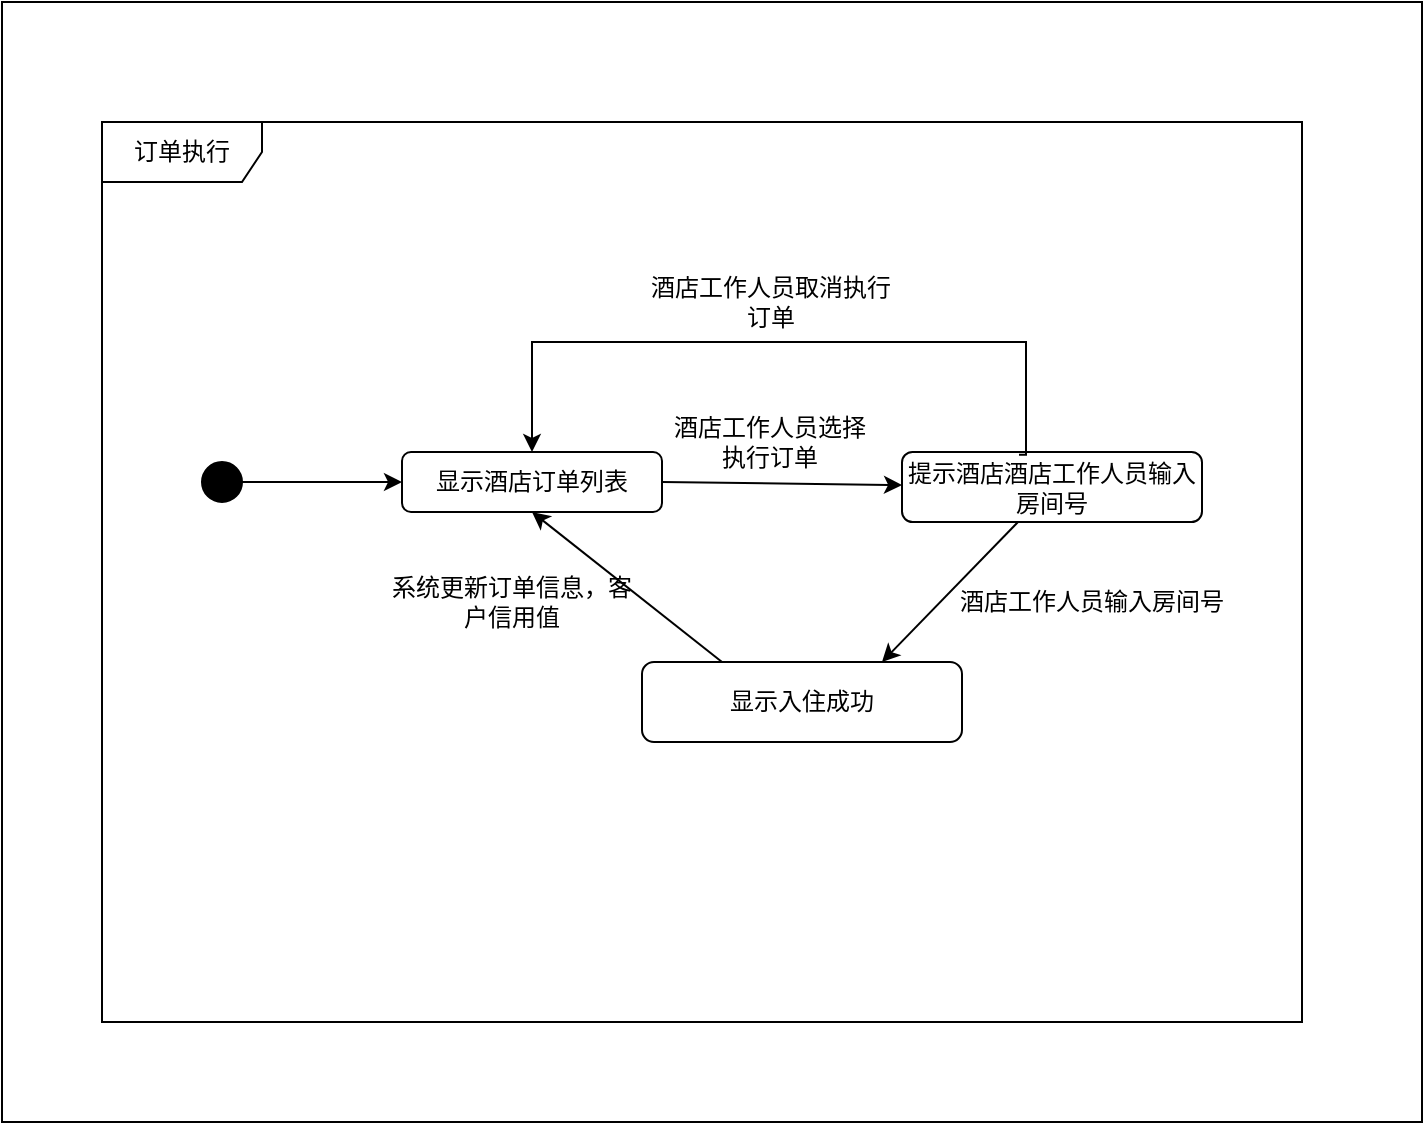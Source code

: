 <mxfile version="13.0.1" type="device"><diagram id="XmyENelYMt8AKMOP6o-S" name="Page-1"><mxGraphModel dx="1038" dy="579" grid="1" gridSize="10" guides="1" tooltips="1" connect="1" arrows="1" fold="1" page="1" pageScale="1" pageWidth="827" pageHeight="1169" math="0" shadow="0"><root><mxCell id="0"/><mxCell id="1" parent="0"/><mxCell id="Y-Z0l6p1yvPrJQ7TcgdN-1" value="" style="rounded=0;whiteSpace=wrap;html=1;" vertex="1" parent="1"><mxGeometry x="80" y="40" width="710" height="560" as="geometry"/></mxCell><mxCell id="Y-Z0l6p1yvPrJQ7TcgdN-2" value="订单执行" style="shape=umlFrame;whiteSpace=wrap;html=1;width=80;height=30;" vertex="1" parent="1"><mxGeometry x="130" y="100" width="600" height="450" as="geometry"/></mxCell><mxCell id="Y-Z0l6p1yvPrJQ7TcgdN-3" value="" style="ellipse;whiteSpace=wrap;html=1;aspect=fixed;fillColor=#000000;" vertex="1" parent="1"><mxGeometry x="180" y="270" width="20" height="20" as="geometry"/></mxCell><mxCell id="Y-Z0l6p1yvPrJQ7TcgdN-4" value="显示酒店订单列表" style="rounded=1;whiteSpace=wrap;html=1;fillColor=#FFFFFF;" vertex="1" parent="1"><mxGeometry x="280" y="265" width="130" height="30" as="geometry"/></mxCell><mxCell id="Y-Z0l6p1yvPrJQ7TcgdN-5" value="" style="endArrow=classic;html=1;exitX=1;exitY=0.5;exitDx=0;exitDy=0;entryX=0;entryY=0.5;entryDx=0;entryDy=0;" edge="1" parent="1" source="Y-Z0l6p1yvPrJQ7TcgdN-3" target="Y-Z0l6p1yvPrJQ7TcgdN-4"><mxGeometry width="50" height="50" relative="1" as="geometry"><mxPoint x="390" y="390" as="sourcePoint"/><mxPoint x="440" y="340" as="targetPoint"/></mxGeometry></mxCell><mxCell id="Y-Z0l6p1yvPrJQ7TcgdN-9" value="" style="rounded=0;orthogonalLoop=1;jettySize=auto;html=1;entryX=0.75;entryY=0;entryDx=0;entryDy=0;" edge="1" parent="1" source="Y-Z0l6p1yvPrJQ7TcgdN-6" target="Y-Z0l6p1yvPrJQ7TcgdN-7"><mxGeometry relative="1" as="geometry"/></mxCell><mxCell id="Y-Z0l6p1yvPrJQ7TcgdN-6" value="提示酒店酒店工作人员输入房间号" style="rounded=1;whiteSpace=wrap;html=1;fillColor=#FFFFFF;" vertex="1" parent="1"><mxGeometry x="530" y="265" width="150" height="35" as="geometry"/></mxCell><mxCell id="Y-Z0l6p1yvPrJQ7TcgdN-7" value="显示入住成功" style="rounded=1;whiteSpace=wrap;html=1;fillColor=#FFFFFF;" vertex="1" parent="1"><mxGeometry x="400" y="370" width="160" height="40" as="geometry"/></mxCell><mxCell id="Y-Z0l6p1yvPrJQ7TcgdN-10" value="" style="endArrow=classic;html=1;entryX=0.5;entryY=1;entryDx=0;entryDy=0;exitX=0.25;exitY=0;exitDx=0;exitDy=0;" edge="1" parent="1" source="Y-Z0l6p1yvPrJQ7TcgdN-7" target="Y-Z0l6p1yvPrJQ7TcgdN-4"><mxGeometry width="50" height="50" relative="1" as="geometry"><mxPoint x="390" y="390" as="sourcePoint"/><mxPoint x="440" y="340" as="targetPoint"/></mxGeometry></mxCell><mxCell id="Y-Z0l6p1yvPrJQ7TcgdN-11" value="" style="endArrow=none;startArrow=classic;html=1;edgeStyle=orthogonalEdgeStyle;entryX=0.39;entryY=0.04;entryDx=0;entryDy=0;exitX=0.5;exitY=0;exitDx=0;exitDy=0;rounded=0;entryPerimeter=0;startFill=1;endFill=0;" edge="1" parent="1" source="Y-Z0l6p1yvPrJQ7TcgdN-4" target="Y-Z0l6p1yvPrJQ7TcgdN-6"><mxGeometry width="50" height="50" relative="1" as="geometry"><mxPoint x="390" y="390" as="sourcePoint"/><mxPoint x="440" y="340" as="targetPoint"/><Array as="points"><mxPoint x="345" y="210"/><mxPoint x="592" y="210"/></Array></mxGeometry></mxCell><mxCell id="Y-Z0l6p1yvPrJQ7TcgdN-12" value="酒店工作人员输入房间号" style="text;html=1;strokeColor=none;fillColor=none;align=center;verticalAlign=middle;whiteSpace=wrap;rounded=0;" vertex="1" parent="1"><mxGeometry x="550" y="330" width="150" height="20" as="geometry"/></mxCell><mxCell id="Y-Z0l6p1yvPrJQ7TcgdN-13" value="" style="endArrow=classic;html=1;exitX=1;exitY=0.5;exitDx=0;exitDy=0;" edge="1" parent="1" source="Y-Z0l6p1yvPrJQ7TcgdN-4" target="Y-Z0l6p1yvPrJQ7TcgdN-6"><mxGeometry width="50" height="50" relative="1" as="geometry"><mxPoint x="390" y="390" as="sourcePoint"/><mxPoint x="440" y="340" as="targetPoint"/></mxGeometry></mxCell><mxCell id="Y-Z0l6p1yvPrJQ7TcgdN-14" value="系统更新订单信息，客户信用值" style="text;html=1;strokeColor=none;fillColor=none;align=center;verticalAlign=middle;whiteSpace=wrap;rounded=0;" vertex="1" parent="1"><mxGeometry x="270" y="330" width="130" height="20" as="geometry"/></mxCell><mxCell id="Y-Z0l6p1yvPrJQ7TcgdN-15" value="酒店工作人员选择执行订单" style="text;html=1;strokeColor=none;fillColor=none;align=center;verticalAlign=middle;whiteSpace=wrap;rounded=0;" vertex="1" parent="1"><mxGeometry x="414" y="250" width="100" height="20" as="geometry"/></mxCell><mxCell id="Y-Z0l6p1yvPrJQ7TcgdN-16" value="酒店工作人员取消执行订单" style="text;html=1;strokeColor=none;fillColor=none;align=center;verticalAlign=middle;whiteSpace=wrap;rounded=0;" vertex="1" parent="1"><mxGeometry x="401.5" y="180" width="125" height="20" as="geometry"/></mxCell></root></mxGraphModel></diagram></mxfile>